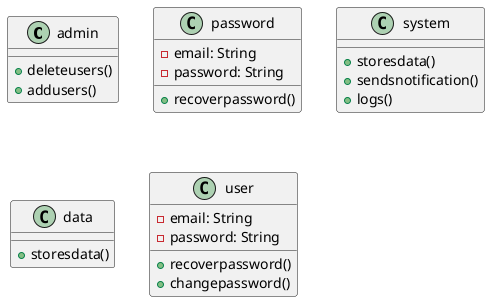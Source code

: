@startuml

'Classes:
'-------------

class admin {
  + deleteusers()
  + addusers()
} 

class password {
  - email: String
  - password: String
  + recoverpassword()
} 

class system {
  + storesdata()
  + sendsnotification()
  + logs()
} 

class data {
  + storesdata()
} 

class user {
  - email: String
  - password: String
  + recoverpassword()
  + changepassword()
} 

'Associations:
'-------------


@enduml 
